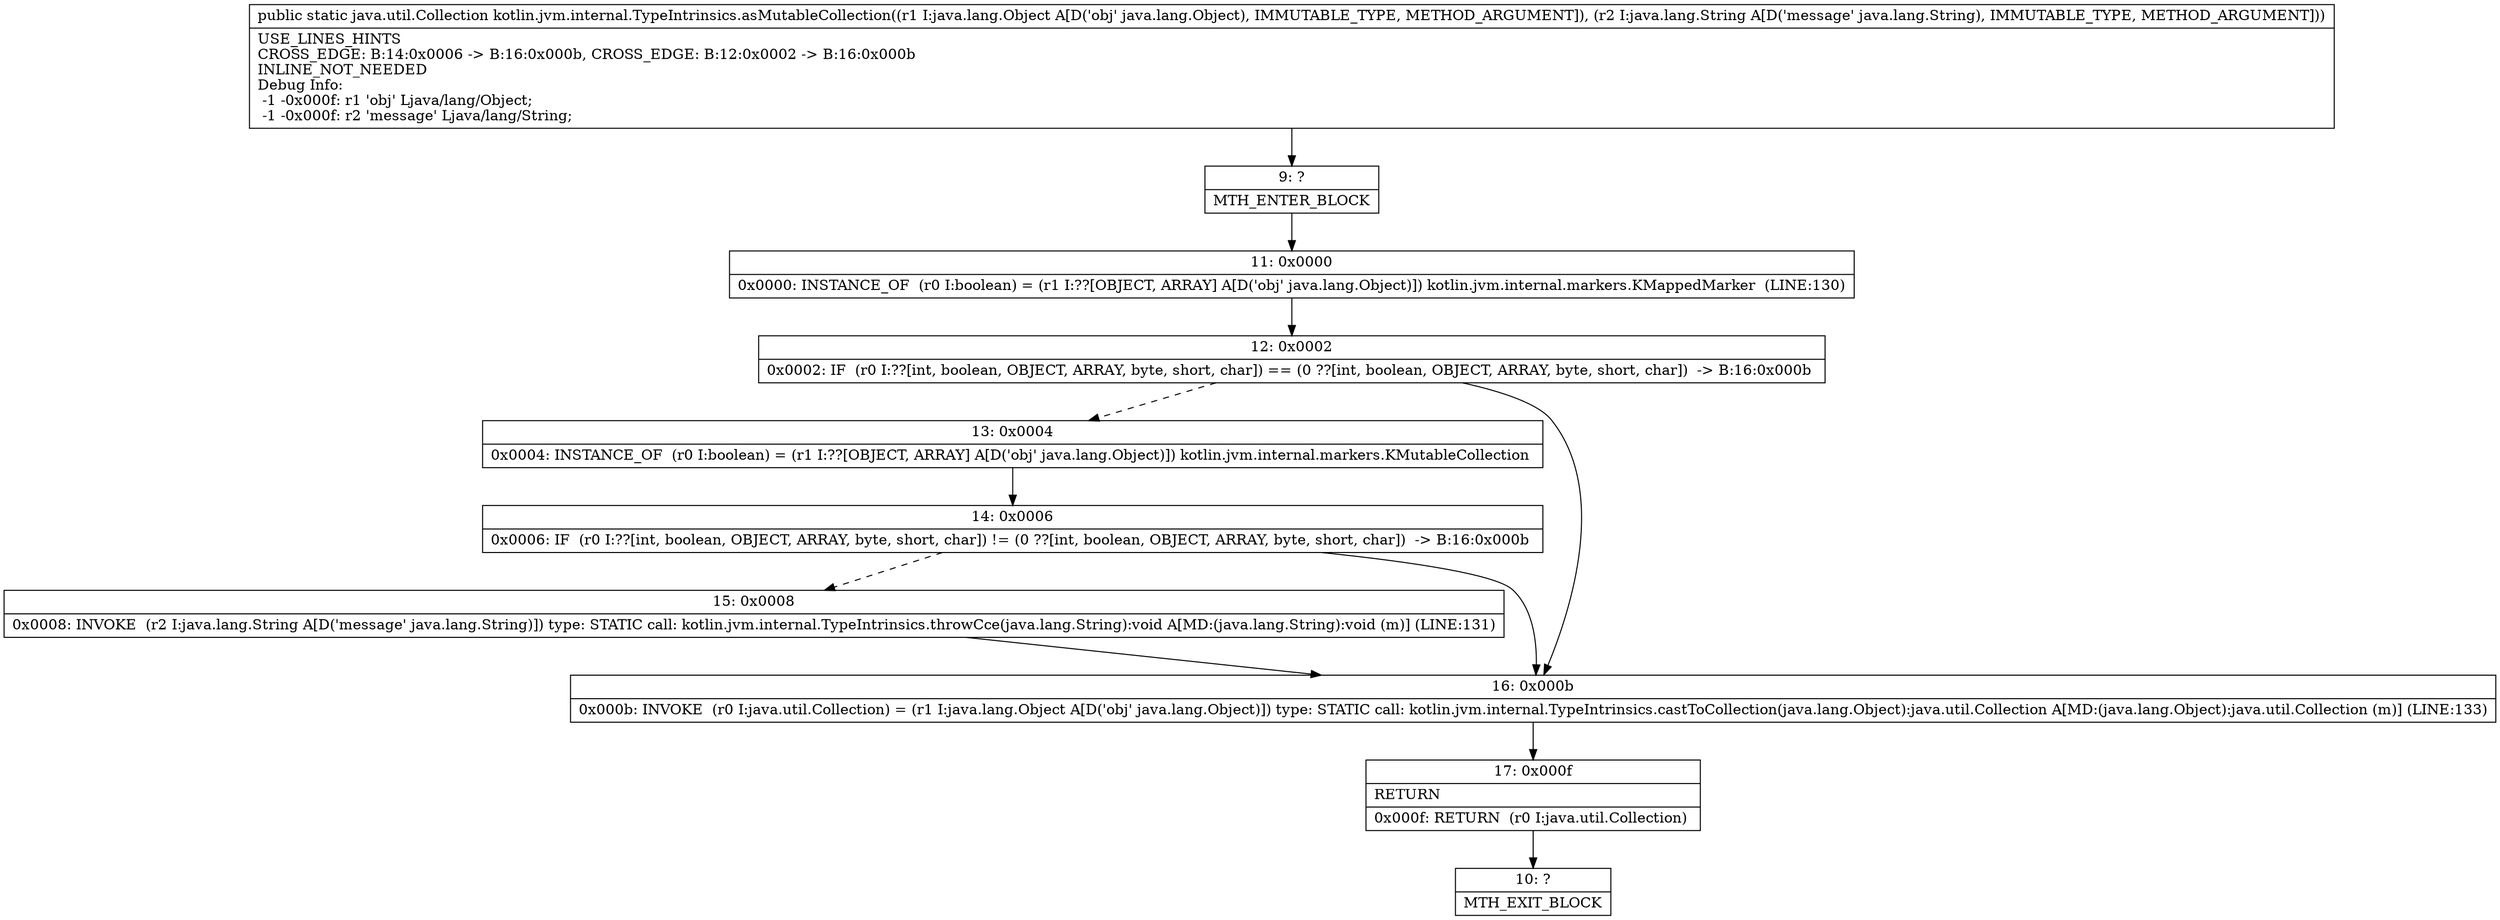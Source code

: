 digraph "CFG forkotlin.jvm.internal.TypeIntrinsics.asMutableCollection(Ljava\/lang\/Object;Ljava\/lang\/String;)Ljava\/util\/Collection;" {
Node_9 [shape=record,label="{9\:\ ?|MTH_ENTER_BLOCK\l}"];
Node_11 [shape=record,label="{11\:\ 0x0000|0x0000: INSTANCE_OF  (r0 I:boolean) = (r1 I:??[OBJECT, ARRAY] A[D('obj' java.lang.Object)]) kotlin.jvm.internal.markers.KMappedMarker  (LINE:130)\l}"];
Node_12 [shape=record,label="{12\:\ 0x0002|0x0002: IF  (r0 I:??[int, boolean, OBJECT, ARRAY, byte, short, char]) == (0 ??[int, boolean, OBJECT, ARRAY, byte, short, char])  \-\> B:16:0x000b \l}"];
Node_13 [shape=record,label="{13\:\ 0x0004|0x0004: INSTANCE_OF  (r0 I:boolean) = (r1 I:??[OBJECT, ARRAY] A[D('obj' java.lang.Object)]) kotlin.jvm.internal.markers.KMutableCollection \l}"];
Node_14 [shape=record,label="{14\:\ 0x0006|0x0006: IF  (r0 I:??[int, boolean, OBJECT, ARRAY, byte, short, char]) != (0 ??[int, boolean, OBJECT, ARRAY, byte, short, char])  \-\> B:16:0x000b \l}"];
Node_15 [shape=record,label="{15\:\ 0x0008|0x0008: INVOKE  (r2 I:java.lang.String A[D('message' java.lang.String)]) type: STATIC call: kotlin.jvm.internal.TypeIntrinsics.throwCce(java.lang.String):void A[MD:(java.lang.String):void (m)] (LINE:131)\l}"];
Node_16 [shape=record,label="{16\:\ 0x000b|0x000b: INVOKE  (r0 I:java.util.Collection) = (r1 I:java.lang.Object A[D('obj' java.lang.Object)]) type: STATIC call: kotlin.jvm.internal.TypeIntrinsics.castToCollection(java.lang.Object):java.util.Collection A[MD:(java.lang.Object):java.util.Collection (m)] (LINE:133)\l}"];
Node_17 [shape=record,label="{17\:\ 0x000f|RETURN\l|0x000f: RETURN  (r0 I:java.util.Collection) \l}"];
Node_10 [shape=record,label="{10\:\ ?|MTH_EXIT_BLOCK\l}"];
MethodNode[shape=record,label="{public static java.util.Collection kotlin.jvm.internal.TypeIntrinsics.asMutableCollection((r1 I:java.lang.Object A[D('obj' java.lang.Object), IMMUTABLE_TYPE, METHOD_ARGUMENT]), (r2 I:java.lang.String A[D('message' java.lang.String), IMMUTABLE_TYPE, METHOD_ARGUMENT]))  | USE_LINES_HINTS\lCROSS_EDGE: B:14:0x0006 \-\> B:16:0x000b, CROSS_EDGE: B:12:0x0002 \-\> B:16:0x000b\lINLINE_NOT_NEEDED\lDebug Info:\l  \-1 \-0x000f: r1 'obj' Ljava\/lang\/Object;\l  \-1 \-0x000f: r2 'message' Ljava\/lang\/String;\l}"];
MethodNode -> Node_9;Node_9 -> Node_11;
Node_11 -> Node_12;
Node_12 -> Node_13[style=dashed];
Node_12 -> Node_16;
Node_13 -> Node_14;
Node_14 -> Node_15[style=dashed];
Node_14 -> Node_16;
Node_15 -> Node_16;
Node_16 -> Node_17;
Node_17 -> Node_10;
}


